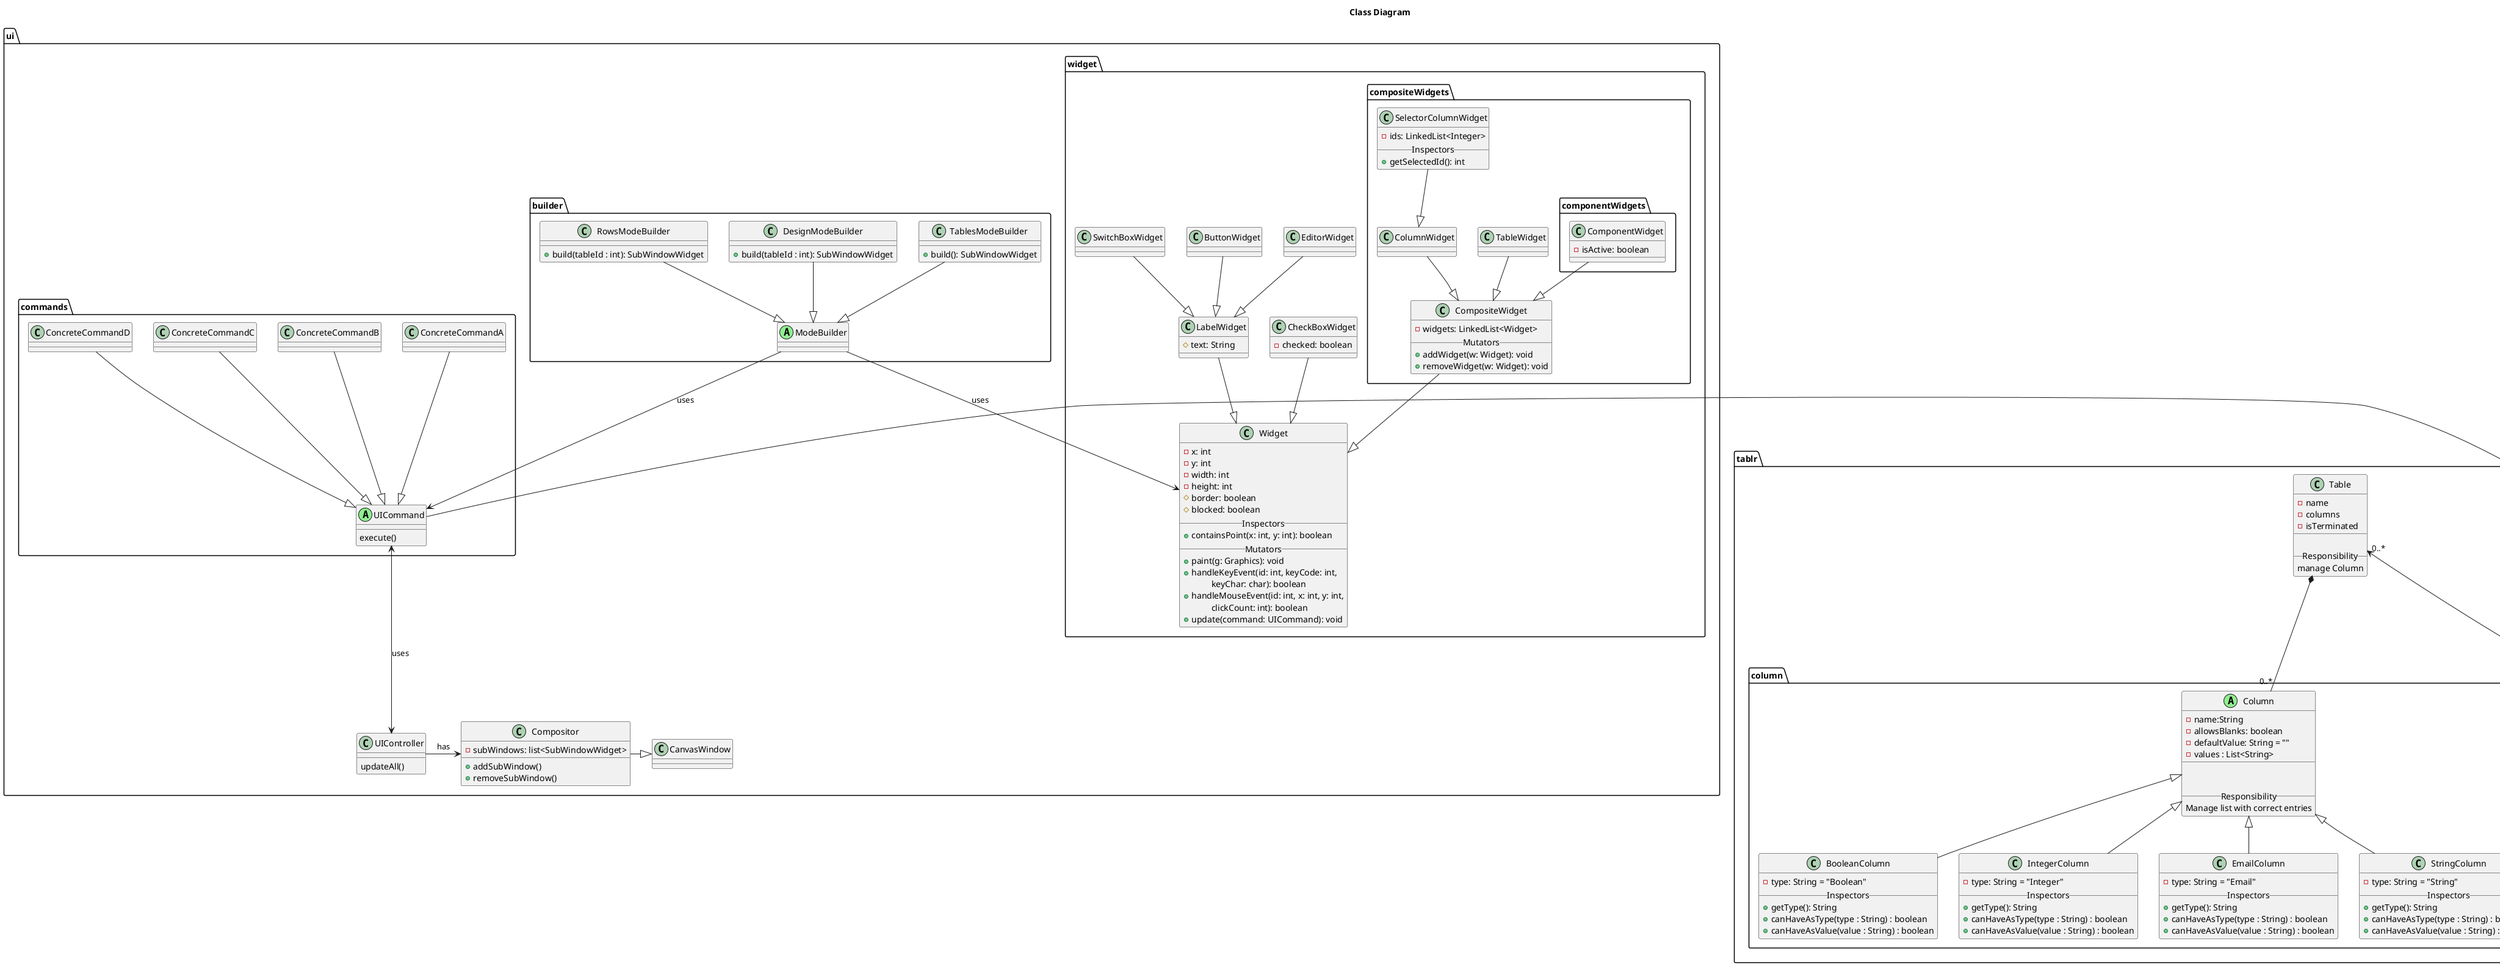 @startuml
title Class Diagram
package "ui" {

    class CanvasWindow{

    }

    class Compositor{
        - subWindows: list<SubWindowWidget>
        __
        + addSubWindow()
        + removeSubWindow()
    }

    class UIController{
        updateAll()

    }



    UIController -> Compositor : has



    Compositor -|> CanvasWindow



    package "commands" {

        class UICommand <<(A, lightgreen)>> {
            execute()
        }

        class ConcreteCommandA{

        }

        class ConcreteCommandB{

        }

        class ConcreteCommandC{

        }

        class ConcreteCommandD{

        }

        ConcreteCommandA --|> UICommand
        ConcreteCommandB --|> UICommand
        ConcreteCommandC --|> UICommand
        ConcreteCommandD --|> UICommand
    }
    UICommand <--> UIController : uses



    package "widget" {

            class Widget {
                -x: int
                -y: int
                -width: int
                -height: int
                #border: boolean
                #blocked: boolean
                __Inspectors__
                +containsPoint(x: int, y: int): boolean
                __Mutators__
                +paint(g: Graphics): void
                +handleKeyEvent(id: int, keyCode: int,
                    \t keyChar: char): boolean
                +handleMouseEvent(id: int, x: int, y: int,
                    \t clickCount: int): boolean
                +update(command: UICommand): void
            }


            class LabelWidget{
                #text: String
            }
            LabelWidget --|> Widget


            class EditorWidget{
            }
            EditorWidget --|> LabelWidget

            class CheckBoxWidget{
                -checked: boolean
            }
            CheckBoxWidget --|> Widget
            class ButtonWidget{
            }
            ButtonWidget --|> LabelWidget


            class SwitchBoxWidget{
            }
            SwitchBoxWidget --|> LabelWidget
            package compositeWidgets{
                class CompositeWidget{
                    - widgets: LinkedList<Widget>
                    __Mutators__
                    + addWidget(w: Widget): void
                    + removeWidget(w: Widget): void
                }

                CompositeWidget --|> Widget

                class TableWidget{
                }

                TableWidget --|> CompositeWidget

                class ColumnWidget{
                }

                ColumnWidget --|> CompositeWidget

                class SelectorColumnWidget {
                    -ids: LinkedList<Integer>
                    __Inspectors__
                    +getSelectedId(): int
                }

                SelectorColumnWidget --|> ColumnWidget

                package componentWidgets{
                    class ComponentWidget{
                        -isActive: boolean
                    }



                    ComponentWidget --|> CompositeWidget


                }
            }

        }


    package "builder" {
        class ModeBuilder <<(A, lightgreen)>>{
        }

        class TablesModeBuilder{
            + build(): SubWindowWidget
        }

        class DesignModeBuilder{
            + build(tableId : int): SubWindowWidget

        }

        class RowsModeBuilder{
            + build(tableId : int): SubWindowWidget
        }

        TablesModeBuilder --|> ModeBuilder
        DesignModeBuilder --|> ModeBuilder
        RowsModeBuilder --|> ModeBuilder
    }

    ModeBuilder --> Widget : uses

    ModeBuilder --> UICommand: uses


}


package "tablr" {



    class TablesHandler{
        tableManager : TableManager {readOnly}
        terminated : boolean
        __Inspector__

        __Responsibilities__
        providing a controller for tables
    }


    class TableManager{
        tables : List<Table> [*] = new LinkedList<Table>
        currentTable : Table [0...1] = null
        terminated : boolean = false
        __

        __Responsibility__
        manage tables and manage access to tables
    }

    Table "0..*" <-- TableManager
    TablesHandler --> "1" TableManager




    class Table{
        -name
        -columns
        -isTerminated
        __

        __Responsibility__
        manage Column
    }

    package "column" {

        Column <|-- BooleanColumn
        Column <|-- IntegerColumn
        Column <|-- EmailColumn
        Column <|-- StringColumn

        class Column <<(A, lightgreen)>>{
            -name:String
            -allowsBlanks: boolean
            -defaultValue: String = ""
            -values : List<String>
            __


        __Responsibility__
        Manage list with correct entries
        }

        Table *-- "0..*" Column

        class BooleanColumn{
            -type: String = "Boolean"
            __Inspectors__
            +getType(): String
            +canHaveAsType(type : String) : boolean
            +canHaveAsValue(value : String) : boolean
        }
        class StringColumn{
            -type: String = "String"
            __Inspectors__
            +getType(): String
            +canHaveAsType(type : String) : boolean
            +canHaveAsValue(value : String) : boolean
        }
        class EmailColumn{
            -type: String = "Email"
            __Inspectors__
            +getType(): String
            +canHaveAsType(type : String) : boolean
            +canHaveAsValue(value : String) : boolean
        }
        class IntegerColumn{
            -type: String = "Integer"
            __Inspectors__
            +getType(): String
            +canHaveAsType(type : String) : boolean
            +canHaveAsValue(value : String) : boolean
        }
    }
}

UICommand -> TablesHandler
@enduml
